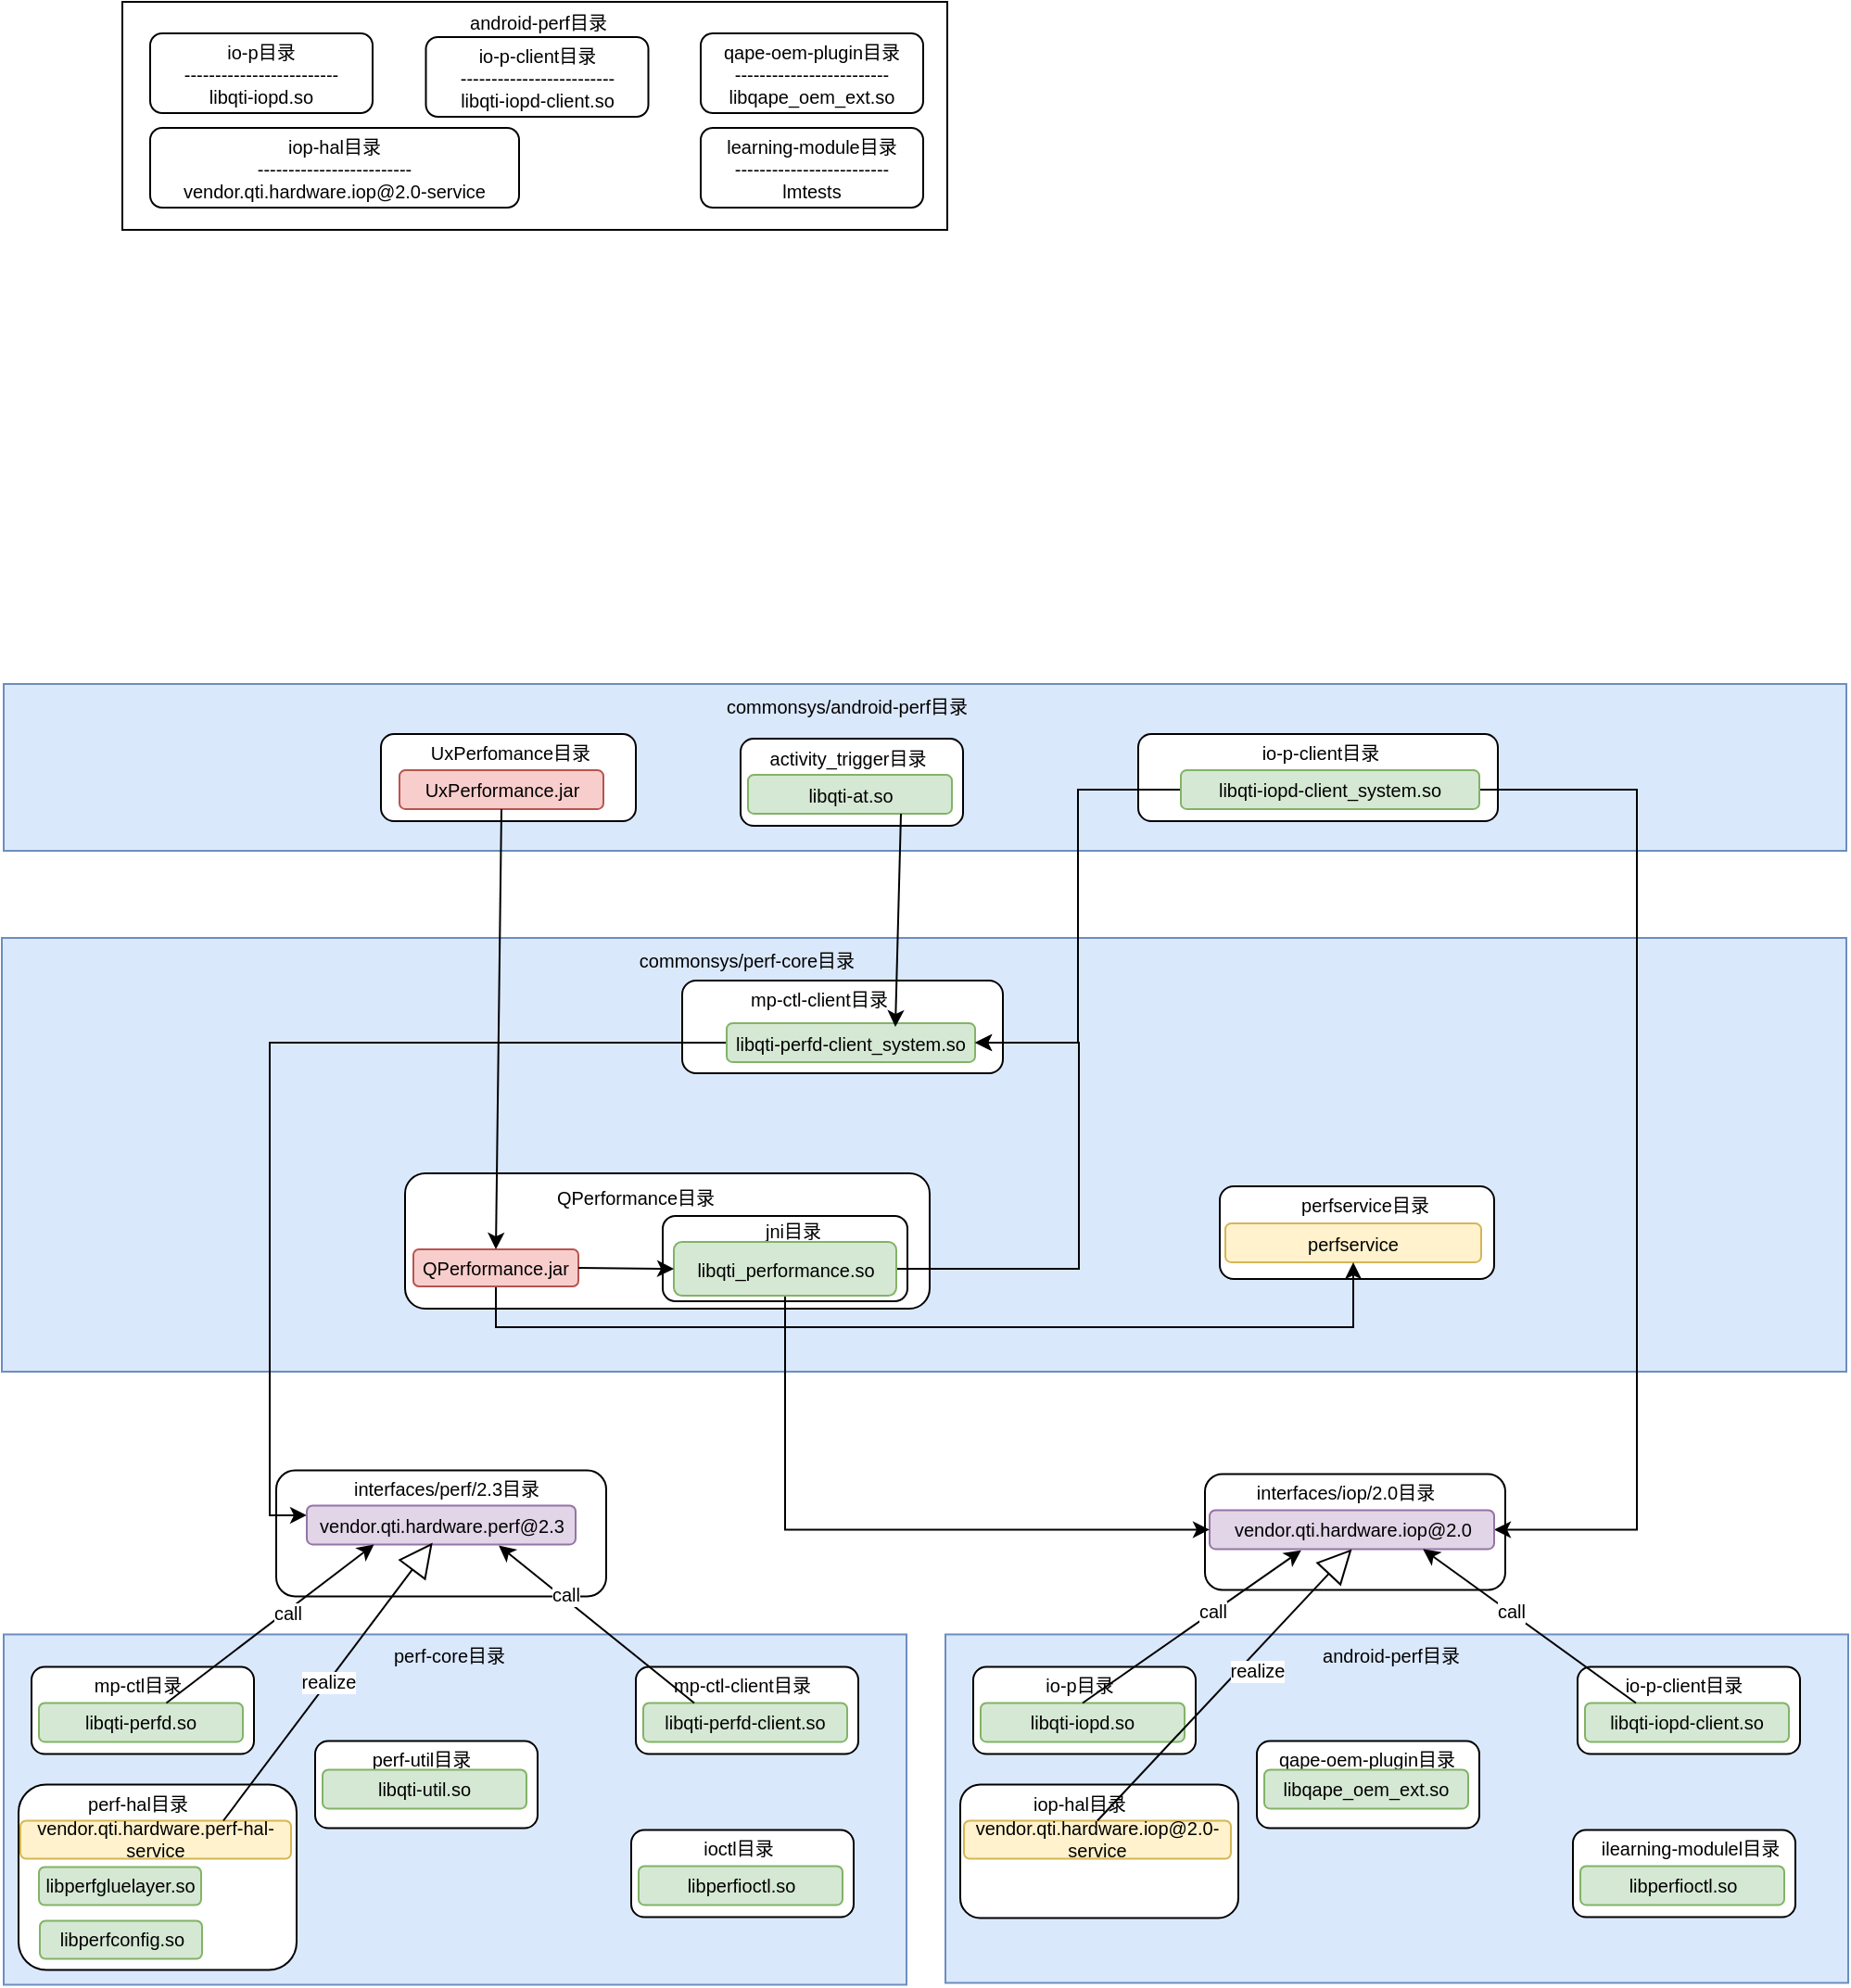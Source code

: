 <mxfile version="20.8.20" type="github">
  <diagram name="第 1 页" id="LOrS9Zu_VuIdK76nyXHI">
    <mxGraphModel dx="1290" dy="1707" grid="0" gridSize="10" guides="1" tooltips="1" connect="1" arrows="1" fold="1" page="1" pageScale="1" pageWidth="827" pageHeight="1169" math="0" shadow="0">
      <root>
        <mxCell id="0" />
        <mxCell id="1" parent="0" />
        <mxCell id="BJxtmZE1OANIkkmbHClj-128" value="" style="group" parent="1" vertex="1" connectable="0">
          <mxGeometry x="51" y="-185" width="995" height="908" as="geometry" />
        </mxCell>
        <mxCell id="BJxtmZE1OANIkkmbHClj-96" value="" style="rounded=1;whiteSpace=wrap;html=1;fontSize=10;" parent="BJxtmZE1OANIkkmbHClj-128" vertex="1">
          <mxGeometry x="648" y="794.24" width="162" height="62.5" as="geometry" />
        </mxCell>
        <mxCell id="BJxtmZE1OANIkkmbHClj-71" value="" style="rounded=1;whiteSpace=wrap;html=1;fontSize=10;" parent="BJxtmZE1OANIkkmbHClj-128" vertex="1">
          <mxGeometry x="147" y="792.24" width="178" height="68" as="geometry" />
        </mxCell>
        <mxCell id="BJxtmZE1OANIkkmbHClj-29" value="" style="rounded=0;whiteSpace=wrap;html=1;fontSize=10;fillColor=#dae8fc;strokeColor=#6c8ebf;" parent="BJxtmZE1OANIkkmbHClj-128" vertex="1">
          <mxGeometry x="-1" y="505" width="995" height="234" as="geometry" />
        </mxCell>
        <mxCell id="BJxtmZE1OANIkkmbHClj-27" value="" style="rounded=0;whiteSpace=wrap;html=1;fontSize=10;fillColor=#dae8fc;strokeColor=#6c8ebf;" parent="BJxtmZE1OANIkkmbHClj-128" vertex="1">
          <mxGeometry y="368" width="994" height="90" as="geometry" />
        </mxCell>
        <mxCell id="BJxtmZE1OANIkkmbHClj-19" value="" style="rounded=0;whiteSpace=wrap;html=1;fontSize=10;" parent="BJxtmZE1OANIkkmbHClj-128" vertex="1">
          <mxGeometry x="64" width="445" height="123" as="geometry" />
        </mxCell>
        <mxCell id="BJxtmZE1OANIkkmbHClj-12" value="" style="rounded=0;whiteSpace=wrap;html=1;fontSize=10;fillColor=#dae8fc;strokeColor=#6c8ebf;" parent="BJxtmZE1OANIkkmbHClj-128" vertex="1">
          <mxGeometry y="880.74" width="487" height="189" as="geometry" />
        </mxCell>
        <mxCell id="BJxtmZE1OANIkkmbHClj-13" value="perf-core目录" style="text;html=1;strokeColor=none;fillColor=none;align=center;verticalAlign=middle;whiteSpace=wrap;rounded=0;fontSize=10;" parent="BJxtmZE1OANIkkmbHClj-128" vertex="1">
          <mxGeometry x="202" y="876.74" width="77" height="30" as="geometry" />
        </mxCell>
        <mxCell id="BJxtmZE1OANIkkmbHClj-14" value="&lt;div style=&quot;font-size: 10px;&quot;&gt;io-p目录&lt;/div&gt;&lt;div style=&quot;font-size: 10px;&quot;&gt;-------------------------&lt;br style=&quot;font-size: 10px;&quot;&gt;&lt;/div&gt;libqti-iopd.so" style="rounded=1;whiteSpace=wrap;html=1;fontSize=10;" parent="BJxtmZE1OANIkkmbHClj-128" vertex="1">
          <mxGeometry x="79" y="17" width="120" height="43" as="geometry" />
        </mxCell>
        <mxCell id="BJxtmZE1OANIkkmbHClj-15" value="&lt;div style=&quot;font-size: 10px;&quot;&gt;io-p-client目录&lt;/div&gt;&lt;div style=&quot;font-size: 10px;&quot;&gt;-------------------------&lt;br style=&quot;font-size: 10px;&quot;&gt;&lt;/div&gt;libqti-iopd-client.so" style="rounded=1;whiteSpace=wrap;html=1;fontSize=10;" parent="BJxtmZE1OANIkkmbHClj-128" vertex="1">
          <mxGeometry x="227.75" y="19" width="120" height="43" as="geometry" />
        </mxCell>
        <mxCell id="BJxtmZE1OANIkkmbHClj-16" value="&lt;div style=&quot;font-size: 10px;&quot;&gt;iop-hal目录&lt;/div&gt;&lt;div style=&quot;font-size: 10px;&quot;&gt;-------------------------&lt;br style=&quot;font-size: 10px;&quot;&gt;&lt;/div&gt;vendor.qti.hardware.iop@2.0-service" style="rounded=1;whiteSpace=wrap;html=1;fontSize=10;" parent="BJxtmZE1OANIkkmbHClj-128" vertex="1">
          <mxGeometry x="79" y="68" width="199" height="43" as="geometry" />
        </mxCell>
        <mxCell id="BJxtmZE1OANIkkmbHClj-17" value="&lt;div style=&quot;font-size: 10px;&quot;&gt;learning-module目录&lt;/div&gt;&lt;div style=&quot;font-size: 10px;&quot;&gt;-------------------------&lt;br style=&quot;font-size: 10px;&quot;&gt;&lt;/div&gt;lmtests" style="rounded=1;whiteSpace=wrap;html=1;fontSize=10;" parent="BJxtmZE1OANIkkmbHClj-128" vertex="1">
          <mxGeometry x="376" y="68" width="120" height="43" as="geometry" />
        </mxCell>
        <mxCell id="BJxtmZE1OANIkkmbHClj-18" value="&lt;div style=&quot;font-size: 10px;&quot;&gt;qape-oem-plugin目录&lt;/div&gt;&lt;div style=&quot;font-size: 10px;&quot;&gt;-------------------------&lt;br style=&quot;font-size: 10px;&quot;&gt;&lt;/div&gt;libqape_oem_ext.so" style="rounded=1;whiteSpace=wrap;html=1;fontSize=10;" parent="BJxtmZE1OANIkkmbHClj-128" vertex="1">
          <mxGeometry x="376" y="17" width="120" height="43" as="geometry" />
        </mxCell>
        <mxCell id="BJxtmZE1OANIkkmbHClj-20" value="android-perf目录" style="text;html=1;strokeColor=none;fillColor=none;align=center;verticalAlign=middle;whiteSpace=wrap;rounded=0;fontSize=10;" parent="BJxtmZE1OANIkkmbHClj-128" vertex="1">
          <mxGeometry x="241.5" width="92.5" height="21" as="geometry" />
        </mxCell>
        <mxCell id="BJxtmZE1OANIkkmbHClj-23" value="" style="rounded=1;whiteSpace=wrap;html=1;fontSize=10;" parent="BJxtmZE1OANIkkmbHClj-128" vertex="1">
          <mxGeometry x="397.5" y="397.5" width="120" height="47" as="geometry" />
        </mxCell>
        <mxCell id="BJxtmZE1OANIkkmbHClj-28" value="commonsys/android-perf目录" style="text;html=1;strokeColor=none;fillColor=none;align=center;verticalAlign=middle;whiteSpace=wrap;rounded=0;fontSize=10;" parent="BJxtmZE1OANIkkmbHClj-128" vertex="1">
          <mxGeometry x="371" y="365" width="168" height="30" as="geometry" />
        </mxCell>
        <mxCell id="BJxtmZE1OANIkkmbHClj-30" value="&lt;div style=&quot;font-size: 10px;&quot;&gt;&lt;br style=&quot;font-size: 10px;&quot;&gt;&lt;/div&gt;" style="rounded=1;whiteSpace=wrap;html=1;fontSize=10;" parent="BJxtmZE1OANIkkmbHClj-128" vertex="1">
          <mxGeometry x="366" y="528" width="173" height="50" as="geometry" />
        </mxCell>
        <mxCell id="BJxtmZE1OANIkkmbHClj-31" value="" style="rounded=1;whiteSpace=wrap;html=1;fontSize=10;" parent="BJxtmZE1OANIkkmbHClj-128" vertex="1">
          <mxGeometry x="656" y="639" width="148" height="50" as="geometry" />
        </mxCell>
        <mxCell id="BJxtmZE1OANIkkmbHClj-32" value="" style="rounded=1;whiteSpace=wrap;html=1;fontSize=10;" parent="BJxtmZE1OANIkkmbHClj-128" vertex="1">
          <mxGeometry x="216.5" y="632" width="283" height="73" as="geometry" />
        </mxCell>
        <mxCell id="BJxtmZE1OANIkkmbHClj-33" value="commonsys/perf-core目录" style="text;html=1;strokeColor=none;fillColor=none;align=center;verticalAlign=middle;whiteSpace=wrap;rounded=0;fontSize=10;" parent="BJxtmZE1OANIkkmbHClj-128" vertex="1">
          <mxGeometry x="317" y="502" width="168" height="30" as="geometry" />
        </mxCell>
        <mxCell id="BJxtmZE1OANIkkmbHClj-34" value="&lt;div style=&quot;font-size: 10px;&quot;&gt;QPerformance目录&lt;/div&gt;" style="text;html=1;strokeColor=none;fillColor=none;align=center;verticalAlign=middle;whiteSpace=wrap;rounded=0;fontSize=10;" parent="BJxtmZE1OANIkkmbHClj-128" vertex="1">
          <mxGeometry x="295.5" y="629" width="90" height="32" as="geometry" />
        </mxCell>
        <mxCell id="gRm9niKjADu2uUC6J8cT-8" style="edgeStyle=orthogonalEdgeStyle;rounded=0;orthogonalLoop=1;jettySize=auto;html=1;entryX=0;entryY=0.25;entryDx=0;entryDy=0;" edge="1" parent="BJxtmZE1OANIkkmbHClj-128" source="BJxtmZE1OANIkkmbHClj-37" target="BJxtmZE1OANIkkmbHClj-73">
          <mxGeometry relative="1" as="geometry" />
        </mxCell>
        <mxCell id="BJxtmZE1OANIkkmbHClj-37" value="libqti-perfd-client_system.so" style="rounded=1;whiteSpace=wrap;html=1;fontSize=10;fillColor=#d5e8d4;strokeColor=#82b366;" parent="BJxtmZE1OANIkkmbHClj-128" vertex="1">
          <mxGeometry x="390" y="551" width="134" height="21" as="geometry" />
        </mxCell>
        <mxCell id="BJxtmZE1OANIkkmbHClj-38" value="mp-ctl-client目录" style="text;html=1;strokeColor=none;fillColor=none;align=center;verticalAlign=middle;whiteSpace=wrap;rounded=0;fontSize=10;" parent="BJxtmZE1OANIkkmbHClj-128" vertex="1">
          <mxGeometry x="399" y="523" width="82" height="30" as="geometry" />
        </mxCell>
        <mxCell id="BJxtmZE1OANIkkmbHClj-39" value="perfservice目录" style="text;html=1;strokeColor=none;fillColor=none;align=center;verticalAlign=middle;whiteSpace=wrap;rounded=0;fontSize=10;" parent="BJxtmZE1OANIkkmbHClj-128" vertex="1">
          <mxGeometry x="697" y="634" width="74.5" height="30" as="geometry" />
        </mxCell>
        <mxCell id="BJxtmZE1OANIkkmbHClj-42" value="perfservice" style="rounded=1;whiteSpace=wrap;html=1;fontSize=10;fillColor=#fff2cc;strokeColor=#d6b656;" parent="BJxtmZE1OANIkkmbHClj-128" vertex="1">
          <mxGeometry x="659" y="659" width="138" height="21" as="geometry" />
        </mxCell>
        <mxCell id="BJxtmZE1OANIkkmbHClj-127" style="edgeStyle=orthogonalEdgeStyle;rounded=0;orthogonalLoop=1;jettySize=auto;html=1;entryX=0.5;entryY=1;entryDx=0;entryDy=0;fontSize=10;exitX=0.5;exitY=1;exitDx=0;exitDy=0;" parent="BJxtmZE1OANIkkmbHClj-128" source="BJxtmZE1OANIkkmbHClj-43" target="BJxtmZE1OANIkkmbHClj-42" edge="1">
          <mxGeometry relative="1" as="geometry">
            <Array as="points">
              <mxPoint x="266" y="715" />
              <mxPoint x="728" y="715" />
            </Array>
          </mxGeometry>
        </mxCell>
        <mxCell id="BJxtmZE1OANIkkmbHClj-43" value="QPerformance.jar" style="rounded=1;whiteSpace=wrap;html=1;fontSize=10;fillColor=#f8cecc;strokeColor=#b85450;" parent="BJxtmZE1OANIkkmbHClj-128" vertex="1">
          <mxGeometry x="221" y="673" width="89" height="20" as="geometry" />
        </mxCell>
        <mxCell id="BJxtmZE1OANIkkmbHClj-45" value="&lt;div style=&quot;font-size: 10px;&quot;&gt;activity_trigger目录&lt;/div&gt;" style="text;html=1;strokeColor=none;fillColor=none;align=center;verticalAlign=middle;whiteSpace=wrap;rounded=0;fontSize=10;" parent="BJxtmZE1OANIkkmbHClj-128" vertex="1">
          <mxGeometry x="410.5" y="392.5" width="89" height="30" as="geometry" />
        </mxCell>
        <mxCell id="BJxtmZE1OANIkkmbHClj-47" value="libqti-at.so" style="rounded=1;whiteSpace=wrap;html=1;fontSize=10;fillColor=#d5e8d4;strokeColor=#82b366;" parent="BJxtmZE1OANIkkmbHClj-128" vertex="1">
          <mxGeometry x="401.5" y="417" width="110" height="21" as="geometry" />
        </mxCell>
        <mxCell id="BJxtmZE1OANIkkmbHClj-49" value="" style="rounded=1;whiteSpace=wrap;html=1;fontSize=10;" parent="BJxtmZE1OANIkkmbHClj-128" vertex="1">
          <mxGeometry x="612" y="395" width="194" height="47" as="geometry" />
        </mxCell>
        <mxCell id="BJxtmZE1OANIkkmbHClj-50" value="&lt;div style=&quot;font-size: 10px;&quot;&gt;&lt;div style=&quot;font-size: 10px;&quot;&gt;io-p-client目录&lt;/div&gt;&lt;/div&gt;" style="text;html=1;strokeColor=none;fillColor=none;align=center;verticalAlign=middle;whiteSpace=wrap;rounded=0;fontSize=10;" parent="BJxtmZE1OANIkkmbHClj-128" vertex="1">
          <mxGeometry x="666" y="390" width="89" height="30" as="geometry" />
        </mxCell>
        <mxCell id="gRm9niKjADu2uUC6J8cT-3" style="edgeStyle=orthogonalEdgeStyle;rounded=0;orthogonalLoop=1;jettySize=auto;html=1;entryX=1;entryY=0.5;entryDx=0;entryDy=0;exitX=1;exitY=0.5;exitDx=0;exitDy=0;" edge="1" parent="BJxtmZE1OANIkkmbHClj-128" source="BJxtmZE1OANIkkmbHClj-51" target="BJxtmZE1OANIkkmbHClj-98">
          <mxGeometry relative="1" as="geometry">
            <Array as="points">
              <mxPoint x="881" y="425" />
              <mxPoint x="881" y="824" />
            </Array>
          </mxGeometry>
        </mxCell>
        <mxCell id="gRm9niKjADu2uUC6J8cT-6" style="edgeStyle=orthogonalEdgeStyle;rounded=0;orthogonalLoop=1;jettySize=auto;html=1;entryX=1;entryY=0.5;entryDx=0;entryDy=0;" edge="1" parent="BJxtmZE1OANIkkmbHClj-128" source="BJxtmZE1OANIkkmbHClj-51" target="BJxtmZE1OANIkkmbHClj-37">
          <mxGeometry relative="1" as="geometry" />
        </mxCell>
        <mxCell id="BJxtmZE1OANIkkmbHClj-51" value="libqti-iopd-client_system.so" style="rounded=1;whiteSpace=wrap;html=1;fontSize=10;fillColor=#d5e8d4;strokeColor=#82b366;" parent="BJxtmZE1OANIkkmbHClj-128" vertex="1">
          <mxGeometry x="635" y="414.5" width="161" height="21" as="geometry" />
        </mxCell>
        <mxCell id="BJxtmZE1OANIkkmbHClj-52" value="" style="rounded=1;whiteSpace=wrap;html=1;fontSize=10;" parent="BJxtmZE1OANIkkmbHClj-128" vertex="1">
          <mxGeometry x="203.5" y="395" width="137.5" height="47" as="geometry" />
        </mxCell>
        <mxCell id="BJxtmZE1OANIkkmbHClj-53" value="&lt;div style=&quot;font-size: 10px;&quot;&gt;&lt;div style=&quot;font-size: 10px;&quot;&gt;UxPerfomance目录&lt;/div&gt;&lt;/div&gt;" style="text;html=1;strokeColor=none;fillColor=none;align=center;verticalAlign=middle;whiteSpace=wrap;rounded=0;fontSize=10;" parent="BJxtmZE1OANIkkmbHClj-128" vertex="1">
          <mxGeometry x="216.5" y="390" width="112.5" height="30" as="geometry" />
        </mxCell>
        <mxCell id="BJxtmZE1OANIkkmbHClj-54" value="UxPerformance.jar" style="rounded=1;whiteSpace=wrap;html=1;fontSize=10;fillColor=#f8cecc;strokeColor=#b85450;" parent="BJxtmZE1OANIkkmbHClj-128" vertex="1">
          <mxGeometry x="213.5" y="414.5" width="110" height="21" as="geometry" />
        </mxCell>
        <mxCell id="BJxtmZE1OANIkkmbHClj-55" value="" style="rounded=1;whiteSpace=wrap;html=1;fontSize=10;" parent="BJxtmZE1OANIkkmbHClj-128" vertex="1">
          <mxGeometry x="15" y="898.24" width="120" height="47" as="geometry" />
        </mxCell>
        <mxCell id="BJxtmZE1OANIkkmbHClj-56" value="&lt;div style=&quot;font-size: 10px;&quot;&gt;&lt;div style=&quot;font-size: 10px;&quot;&gt;mp-ctl目录&lt;/div&gt;&lt;/div&gt;" style="text;html=1;strokeColor=none;fillColor=none;align=center;verticalAlign=middle;whiteSpace=wrap;rounded=0;fontSize=10;" parent="BJxtmZE1OANIkkmbHClj-128" vertex="1">
          <mxGeometry x="28" y="893.24" width="89" height="30" as="geometry" />
        </mxCell>
        <mxCell id="BJxtmZE1OANIkkmbHClj-57" value="&lt;div style=&quot;font-size: 10px;&quot;&gt;libqti-perfd.so&lt;/div&gt;" style="rounded=1;whiteSpace=wrap;html=1;fontSize=10;fillColor=#d5e8d4;strokeColor=#82b366;" parent="BJxtmZE1OANIkkmbHClj-128" vertex="1">
          <mxGeometry x="19" y="917.74" width="110" height="21" as="geometry" />
        </mxCell>
        <mxCell id="BJxtmZE1OANIkkmbHClj-58" value="" style="rounded=1;whiteSpace=wrap;html=1;fontSize=10;" parent="BJxtmZE1OANIkkmbHClj-128" vertex="1">
          <mxGeometry x="338.5" y="986.24" width="120" height="47" as="geometry" />
        </mxCell>
        <mxCell id="BJxtmZE1OANIkkmbHClj-59" value="&lt;div style=&quot;font-size: 10px;&quot;&gt;&lt;div style=&quot;font-size: 10px;&quot;&gt;ioctl目录&lt;/div&gt;&lt;/div&gt;" style="text;html=1;strokeColor=none;fillColor=none;align=center;verticalAlign=middle;whiteSpace=wrap;rounded=0;fontSize=10;" parent="BJxtmZE1OANIkkmbHClj-128" vertex="1">
          <mxGeometry x="351.5" y="981.24" width="89" height="30" as="geometry" />
        </mxCell>
        <mxCell id="BJxtmZE1OANIkkmbHClj-60" value="libperfioctl.so" style="rounded=1;whiteSpace=wrap;html=1;fontSize=10;fillColor=#d5e8d4;strokeColor=#82b366;" parent="BJxtmZE1OANIkkmbHClj-128" vertex="1">
          <mxGeometry x="342.5" y="1005.74" width="110" height="21" as="geometry" />
        </mxCell>
        <mxCell id="BJxtmZE1OANIkkmbHClj-61" value="" style="rounded=1;whiteSpace=wrap;html=1;fontSize=10;" parent="BJxtmZE1OANIkkmbHClj-128" vertex="1">
          <mxGeometry x="8" y="961.74" width="150" height="100" as="geometry" />
        </mxCell>
        <mxCell id="BJxtmZE1OANIkkmbHClj-62" value="&lt;div style=&quot;font-size: 10px;&quot;&gt;perf-hal目录&lt;/div&gt;" style="text;html=1;strokeColor=none;fillColor=none;align=center;verticalAlign=middle;whiteSpace=wrap;rounded=0;fontSize=10;" parent="BJxtmZE1OANIkkmbHClj-128" vertex="1">
          <mxGeometry x="28" y="956.74" width="89" height="30" as="geometry" />
        </mxCell>
        <mxCell id="BJxtmZE1OANIkkmbHClj-63" value="&lt;div style=&quot;font-size: 10px;&quot;&gt;libperfgluelayer.so&lt;/div&gt;" style="rounded=1;whiteSpace=wrap;html=1;fontSize=10;fillColor=#d5e8d4;strokeColor=#82b366;" parent="BJxtmZE1OANIkkmbHClj-128" vertex="1">
          <mxGeometry x="19" y="1006.24" width="87.5" height="20.5" as="geometry" />
        </mxCell>
        <mxCell id="BJxtmZE1OANIkkmbHClj-64" value="" style="rounded=1;whiteSpace=wrap;html=1;fontSize=10;" parent="BJxtmZE1OANIkkmbHClj-128" vertex="1">
          <mxGeometry x="168" y="938.24" width="120" height="47" as="geometry" />
        </mxCell>
        <mxCell id="BJxtmZE1OANIkkmbHClj-65" value="&lt;div style=&quot;font-size: 10px;&quot;&gt;perf-util目录&lt;/div&gt;" style="text;html=1;strokeColor=none;fillColor=none;align=center;verticalAlign=middle;whiteSpace=wrap;rounded=0;fontSize=10;" parent="BJxtmZE1OANIkkmbHClj-128" vertex="1">
          <mxGeometry x="181" y="933.24" width="89" height="30" as="geometry" />
        </mxCell>
        <mxCell id="BJxtmZE1OANIkkmbHClj-66" value="libqti-util.so" style="rounded=1;whiteSpace=wrap;html=1;fontSize=10;fillColor=#d5e8d4;strokeColor=#82b366;" parent="BJxtmZE1OANIkkmbHClj-128" vertex="1">
          <mxGeometry x="172" y="953.74" width="110" height="21" as="geometry" />
        </mxCell>
        <mxCell id="BJxtmZE1OANIkkmbHClj-67" value="" style="rounded=1;whiteSpace=wrap;html=1;fontSize=10;" parent="BJxtmZE1OANIkkmbHClj-128" vertex="1">
          <mxGeometry x="341" y="898.24" width="120" height="47" as="geometry" />
        </mxCell>
        <mxCell id="BJxtmZE1OANIkkmbHClj-68" value="&lt;div style=&quot;font-size: 10px;&quot;&gt;mp-ctl-client目录&lt;/div&gt;" style="text;html=1;strokeColor=none;fillColor=none;align=center;verticalAlign=middle;whiteSpace=wrap;rounded=0;fontSize=10;" parent="BJxtmZE1OANIkkmbHClj-128" vertex="1">
          <mxGeometry x="354" y="893.24" width="89" height="30" as="geometry" />
        </mxCell>
        <mxCell id="BJxtmZE1OANIkkmbHClj-69" value="&lt;div style=&quot;font-size: 10px;&quot;&gt;libqti-perfd-client.so&lt;/div&gt;" style="rounded=1;whiteSpace=wrap;html=1;fontSize=10;fillColor=#d5e8d4;strokeColor=#82b366;" parent="BJxtmZE1OANIkkmbHClj-128" vertex="1">
          <mxGeometry x="345" y="917.74" width="110" height="21" as="geometry" />
        </mxCell>
        <mxCell id="BJxtmZE1OANIkkmbHClj-70" value="libperfconfig.so" style="rounded=1;whiteSpace=wrap;html=1;fontSize=10;fillColor=#d5e8d4;strokeColor=#82b366;" parent="BJxtmZE1OANIkkmbHClj-128" vertex="1">
          <mxGeometry x="19.5" y="1035.24" width="87.5" height="20.5" as="geometry" />
        </mxCell>
        <mxCell id="BJxtmZE1OANIkkmbHClj-72" value="&lt;div style=&quot;font-size: 10px;&quot;&gt;interfaces/perf/2.3目录&lt;/div&gt;" style="text;html=1;strokeColor=none;fillColor=none;align=center;verticalAlign=middle;whiteSpace=wrap;rounded=0;fontSize=10;" parent="BJxtmZE1OANIkkmbHClj-128" vertex="1">
          <mxGeometry x="174" y="786.74" width="130" height="30" as="geometry" />
        </mxCell>
        <mxCell id="BJxtmZE1OANIkkmbHClj-73" value="vendor.qti.hardware.perf@2.3" style="rounded=1;whiteSpace=wrap;html=1;fontSize=10;fillColor=#e1d5e7;strokeColor=#9673a6;" parent="BJxtmZE1OANIkkmbHClj-128" vertex="1">
          <mxGeometry x="163.5" y="811.24" width="145" height="21" as="geometry" />
        </mxCell>
        <mxCell id="BJxtmZE1OANIkkmbHClj-74" value="" style="endArrow=classic;html=1;rounded=0;fontSize=10;entryX=0.25;entryY=1;entryDx=0;entryDy=0;" parent="BJxtmZE1OANIkkmbHClj-128" source="BJxtmZE1OANIkkmbHClj-57" target="BJxtmZE1OANIkkmbHClj-73" edge="1">
          <mxGeometry width="50" height="50" relative="1" as="geometry">
            <mxPoint x="40" y="840.74" as="sourcePoint" />
            <mxPoint x="90" y="790.74" as="targetPoint" />
          </mxGeometry>
        </mxCell>
        <mxCell id="BJxtmZE1OANIkkmbHClj-126" value="call" style="edgeLabel;html=1;align=center;verticalAlign=middle;resizable=0;points=[];fontSize=10;" parent="BJxtmZE1OANIkkmbHClj-74" vertex="1" connectable="0">
          <mxGeometry x="0.158" y="-1" relative="1" as="geometry">
            <mxPoint as="offset" />
          </mxGeometry>
        </mxCell>
        <mxCell id="BJxtmZE1OANIkkmbHClj-77" value="" style="endArrow=classic;html=1;rounded=0;fontSize=10;exitX=0.25;exitY=0;exitDx=0;exitDy=0;entryX=0.714;entryY=1.024;entryDx=0;entryDy=0;entryPerimeter=0;" parent="BJxtmZE1OANIkkmbHClj-128" source="BJxtmZE1OANIkkmbHClj-69" target="BJxtmZE1OANIkkmbHClj-73" edge="1">
          <mxGeometry width="50" height="50" relative="1" as="geometry">
            <mxPoint x="531" y="849.74" as="sourcePoint" />
            <mxPoint x="581" y="799.74" as="targetPoint" />
          </mxGeometry>
        </mxCell>
        <mxCell id="BJxtmZE1OANIkkmbHClj-125" value="call" style="edgeLabel;html=1;align=center;verticalAlign=middle;resizable=0;points=[];fontSize=10;" parent="BJxtmZE1OANIkkmbHClj-77" vertex="1" connectable="0">
          <mxGeometry x="0.346" y="-2" relative="1" as="geometry">
            <mxPoint as="offset" />
          </mxGeometry>
        </mxCell>
        <mxCell id="BJxtmZE1OANIkkmbHClj-78" value="" style="rounded=0;whiteSpace=wrap;html=1;fontSize=10;fillColor=#dae8fc;strokeColor=#6c8ebf;" parent="BJxtmZE1OANIkkmbHClj-128" vertex="1">
          <mxGeometry x="508" y="880.74" width="487" height="188" as="geometry" />
        </mxCell>
        <mxCell id="BJxtmZE1OANIkkmbHClj-79" value="android-perf目录" style="text;html=1;strokeColor=none;fillColor=none;align=center;verticalAlign=middle;whiteSpace=wrap;rounded=0;fontSize=10;" parent="BJxtmZE1OANIkkmbHClj-128" vertex="1">
          <mxGeometry x="710" y="876.74" width="77" height="30" as="geometry" />
        </mxCell>
        <mxCell id="BJxtmZE1OANIkkmbHClj-80" value="" style="rounded=1;whiteSpace=wrap;html=1;fontSize=10;" parent="BJxtmZE1OANIkkmbHClj-128" vertex="1">
          <mxGeometry x="523" y="898.24" width="120" height="47" as="geometry" />
        </mxCell>
        <mxCell id="BJxtmZE1OANIkkmbHClj-81" value="&lt;div style=&quot;font-size: 10px;&quot;&gt;&lt;div style=&quot;font-size: 10px;&quot;&gt;io-p目录&lt;/div&gt;&lt;/div&gt;" style="text;html=1;strokeColor=none;fillColor=none;align=center;verticalAlign=middle;whiteSpace=wrap;rounded=0;fontSize=10;" parent="BJxtmZE1OANIkkmbHClj-128" vertex="1">
          <mxGeometry x="536" y="893.24" width="89" height="30" as="geometry" />
        </mxCell>
        <mxCell id="BJxtmZE1OANIkkmbHClj-82" value="libqti-iopd.so" style="rounded=1;whiteSpace=wrap;html=1;fontSize=10;fillColor=#d5e8d4;strokeColor=#82b366;" parent="BJxtmZE1OANIkkmbHClj-128" vertex="1">
          <mxGeometry x="527" y="917.74" width="110" height="21" as="geometry" />
        </mxCell>
        <mxCell id="BJxtmZE1OANIkkmbHClj-83" value="" style="rounded=1;whiteSpace=wrap;html=1;fontSize=10;" parent="BJxtmZE1OANIkkmbHClj-128" vertex="1">
          <mxGeometry x="846.5" y="986.24" width="120" height="47" as="geometry" />
        </mxCell>
        <mxCell id="BJxtmZE1OANIkkmbHClj-84" value="&lt;div style=&quot;font-size: 10px;&quot;&gt;&lt;div style=&quot;font-size: 10px;&quot;&gt;ilearning-modulel目录&lt;/div&gt;&lt;/div&gt;" style="text;html=1;strokeColor=none;fillColor=none;align=center;verticalAlign=middle;whiteSpace=wrap;rounded=0;fontSize=10;" parent="BJxtmZE1OANIkkmbHClj-128" vertex="1">
          <mxGeometry x="859.5" y="981.24" width="99.5" height="30" as="geometry" />
        </mxCell>
        <mxCell id="BJxtmZE1OANIkkmbHClj-85" value="libperfioctl.so" style="rounded=1;whiteSpace=wrap;html=1;fontSize=10;fillColor=#d5e8d4;strokeColor=#82b366;" parent="BJxtmZE1OANIkkmbHClj-128" vertex="1">
          <mxGeometry x="850.5" y="1005.74" width="110" height="21" as="geometry" />
        </mxCell>
        <mxCell id="BJxtmZE1OANIkkmbHClj-86" value="" style="rounded=1;whiteSpace=wrap;html=1;fontSize=10;" parent="BJxtmZE1OANIkkmbHClj-128" vertex="1">
          <mxGeometry x="516" y="961.74" width="150" height="72" as="geometry" />
        </mxCell>
        <mxCell id="BJxtmZE1OANIkkmbHClj-87" value="&lt;div style=&quot;font-size: 10px;&quot;&gt;iop-hal目录&lt;/div&gt;" style="text;html=1;strokeColor=none;fillColor=none;align=center;verticalAlign=middle;whiteSpace=wrap;rounded=0;fontSize=10;" parent="BJxtmZE1OANIkkmbHClj-128" vertex="1">
          <mxGeometry x="536" y="956.74" width="89" height="30" as="geometry" />
        </mxCell>
        <mxCell id="BJxtmZE1OANIkkmbHClj-88" value="vendor.qti.hardware.iop@2.0-service" style="rounded=1;whiteSpace=wrap;html=1;fontSize=10;fillColor=#fff2cc;strokeColor=#d6b656;" parent="BJxtmZE1OANIkkmbHClj-128" vertex="1">
          <mxGeometry x="518" y="981.24" width="144" height="20.5" as="geometry" />
        </mxCell>
        <mxCell id="BJxtmZE1OANIkkmbHClj-89" value="" style="rounded=1;whiteSpace=wrap;html=1;fontSize=10;" parent="BJxtmZE1OANIkkmbHClj-128" vertex="1">
          <mxGeometry x="676" y="938.24" width="120" height="47" as="geometry" />
        </mxCell>
        <mxCell id="BJxtmZE1OANIkkmbHClj-90" value="&lt;div style=&quot;font-size: 10px;&quot;&gt;qape-oem-plugin目录&lt;/div&gt;" style="text;html=1;strokeColor=none;fillColor=none;align=center;verticalAlign=middle;whiteSpace=wrap;rounded=0;fontSize=10;" parent="BJxtmZE1OANIkkmbHClj-128" vertex="1">
          <mxGeometry x="684" y="933.24" width="103" height="30" as="geometry" />
        </mxCell>
        <mxCell id="BJxtmZE1OANIkkmbHClj-91" value="libqape_oem_ext.so" style="rounded=1;whiteSpace=wrap;html=1;fontSize=10;fillColor=#d5e8d4;strokeColor=#82b366;" parent="BJxtmZE1OANIkkmbHClj-128" vertex="1">
          <mxGeometry x="680" y="953.74" width="110" height="21" as="geometry" />
        </mxCell>
        <mxCell id="BJxtmZE1OANIkkmbHClj-92" value="" style="rounded=1;whiteSpace=wrap;html=1;fontSize=10;" parent="BJxtmZE1OANIkkmbHClj-128" vertex="1">
          <mxGeometry x="849" y="898.24" width="120" height="47" as="geometry" />
        </mxCell>
        <mxCell id="BJxtmZE1OANIkkmbHClj-93" value="&lt;div style=&quot;font-size: 10px;&quot;&gt;io-p-client目录&lt;/div&gt;" style="text;html=1;strokeColor=none;fillColor=none;align=center;verticalAlign=middle;whiteSpace=wrap;rounded=0;fontSize=10;" parent="BJxtmZE1OANIkkmbHClj-128" vertex="1">
          <mxGeometry x="862" y="893.24" width="89" height="30" as="geometry" />
        </mxCell>
        <mxCell id="BJxtmZE1OANIkkmbHClj-94" value="libqti-iopd-client.so" style="rounded=1;whiteSpace=wrap;html=1;fontSize=10;fillColor=#d5e8d4;strokeColor=#82b366;" parent="BJxtmZE1OANIkkmbHClj-128" vertex="1">
          <mxGeometry x="853" y="917.74" width="110" height="21" as="geometry" />
        </mxCell>
        <mxCell id="BJxtmZE1OANIkkmbHClj-97" value="&lt;div style=&quot;font-size: 10px;&quot;&gt;interfaces/iop/2.0目录&lt;/div&gt;" style="text;html=1;strokeColor=none;fillColor=none;align=center;verticalAlign=middle;whiteSpace=wrap;rounded=0;fontSize=10;" parent="BJxtmZE1OANIkkmbHClj-128" vertex="1">
          <mxGeometry x="661" y="789.24" width="126" height="30" as="geometry" />
        </mxCell>
        <mxCell id="BJxtmZE1OANIkkmbHClj-98" value="vendor.qti.hardware.iop@2.0" style="rounded=1;whiteSpace=wrap;html=1;fontSize=10;fillColor=#e1d5e7;strokeColor=#9673a6;" parent="BJxtmZE1OANIkkmbHClj-128" vertex="1">
          <mxGeometry x="650.5" y="813.74" width="153.5" height="21" as="geometry" />
        </mxCell>
        <mxCell id="BJxtmZE1OANIkkmbHClj-99" value="" style="endArrow=classic;html=1;rounded=0;fontSize=10;exitX=0.5;exitY=0;exitDx=0;exitDy=0;entryX=0.322;entryY=1.032;entryDx=0;entryDy=0;entryPerimeter=0;" parent="BJxtmZE1OANIkkmbHClj-128" source="BJxtmZE1OANIkkmbHClj-82" target="BJxtmZE1OANIkkmbHClj-98" edge="1">
          <mxGeometry width="50" height="50" relative="1" as="geometry">
            <mxPoint x="542" y="831.74" as="sourcePoint" />
            <mxPoint x="592" y="781.74" as="targetPoint" />
          </mxGeometry>
        </mxCell>
        <mxCell id="BJxtmZE1OANIkkmbHClj-124" value="call" style="edgeLabel;html=1;align=center;verticalAlign=middle;resizable=0;points=[];fontSize=10;" parent="BJxtmZE1OANIkkmbHClj-99" vertex="1" connectable="0">
          <mxGeometry x="0.187" y="1" relative="1" as="geometry">
            <mxPoint as="offset" />
          </mxGeometry>
        </mxCell>
        <mxCell id="BJxtmZE1OANIkkmbHClj-100" value="" style="endArrow=classic;html=1;rounded=0;fontSize=10;exitX=0.25;exitY=0;exitDx=0;exitDy=0;entryX=0.75;entryY=1;entryDx=0;entryDy=0;" parent="BJxtmZE1OANIkkmbHClj-128" source="BJxtmZE1OANIkkmbHClj-94" target="BJxtmZE1OANIkkmbHClj-98" edge="1">
          <mxGeometry width="50" height="50" relative="1" as="geometry">
            <mxPoint x="949" y="835.74" as="sourcePoint" />
            <mxPoint x="999" y="785.74" as="targetPoint" />
          </mxGeometry>
        </mxCell>
        <mxCell id="BJxtmZE1OANIkkmbHClj-123" value="call" style="edgeLabel;html=1;align=center;verticalAlign=middle;resizable=0;points=[];fontSize=10;" parent="BJxtmZE1OANIkkmbHClj-100" vertex="1" connectable="0">
          <mxGeometry x="0.195" y="-1" relative="1" as="geometry">
            <mxPoint as="offset" />
          </mxGeometry>
        </mxCell>
        <mxCell id="BJxtmZE1OANIkkmbHClj-102" value="vendor.qti.hardware.perf-hal-service" style="rounded=1;whiteSpace=wrap;html=1;fontSize=10;fillColor=#fff2cc;strokeColor=#d6b656;" parent="BJxtmZE1OANIkkmbHClj-128" vertex="1">
          <mxGeometry x="9" y="981.24" width="146" height="20.5" as="geometry" />
        </mxCell>
        <mxCell id="BJxtmZE1OANIkkmbHClj-103" value="realize" style="endArrow=block;endSize=16;endFill=0;html=1;rounded=0;fontSize=10;exitX=0.5;exitY=0;exitDx=0;exitDy=0;entryX=0.5;entryY=1;entryDx=0;entryDy=0;" parent="BJxtmZE1OANIkkmbHClj-128" source="BJxtmZE1OANIkkmbHClj-88" target="BJxtmZE1OANIkkmbHClj-98" edge="1">
          <mxGeometry x="0.181" y="-7" width="160" relative="1" as="geometry">
            <mxPoint x="551" y="1113.74" as="sourcePoint" />
            <mxPoint x="711" y="1113.74" as="targetPoint" />
            <mxPoint as="offset" />
          </mxGeometry>
        </mxCell>
        <mxCell id="BJxtmZE1OANIkkmbHClj-104" value="realize" style="endArrow=block;endSize=16;endFill=0;html=1;rounded=0;fontSize=10;exitX=0.75;exitY=0;exitDx=0;exitDy=0;entryX=0.468;entryY=0.952;entryDx=0;entryDy=0;entryPerimeter=0;" parent="BJxtmZE1OANIkkmbHClj-128" source="BJxtmZE1OANIkkmbHClj-102" target="BJxtmZE1OANIkkmbHClj-73" edge="1">
          <mxGeometry width="160" relative="1" as="geometry">
            <mxPoint x="142" y="1136.74" as="sourcePoint" />
            <mxPoint x="302" y="1136.74" as="targetPoint" />
          </mxGeometry>
        </mxCell>
        <mxCell id="BJxtmZE1OANIkkmbHClj-106" value="" style="endArrow=classic;html=1;rounded=0;fontSize=10;exitX=0.75;exitY=1;exitDx=0;exitDy=0;entryX=1;entryY=1;entryDx=0;entryDy=0;" parent="BJxtmZE1OANIkkmbHClj-128" source="BJxtmZE1OANIkkmbHClj-47" target="BJxtmZE1OANIkkmbHClj-38" edge="1">
          <mxGeometry width="50" height="50" relative="1" as="geometry">
            <mxPoint x="372" y="393" as="sourcePoint" />
            <mxPoint x="422" y="343" as="targetPoint" />
          </mxGeometry>
        </mxCell>
        <mxCell id="BJxtmZE1OANIkkmbHClj-109" value="" style="endArrow=classic;html=1;rounded=0;fontSize=10;exitX=0.5;exitY=1;exitDx=0;exitDy=0;entryX=0.5;entryY=0;entryDx=0;entryDy=0;" parent="BJxtmZE1OANIkkmbHClj-128" source="BJxtmZE1OANIkkmbHClj-54" target="BJxtmZE1OANIkkmbHClj-43" edge="1">
          <mxGeometry width="50" height="50" relative="1" as="geometry">
            <mxPoint x="816" y="473" as="sourcePoint" />
            <mxPoint x="866" y="423" as="targetPoint" />
          </mxGeometry>
        </mxCell>
        <mxCell id="BJxtmZE1OANIkkmbHClj-111" value="" style="rounded=1;whiteSpace=wrap;html=1;fontSize=10;" parent="BJxtmZE1OANIkkmbHClj-128" vertex="1">
          <mxGeometry x="355.5" y="655" width="132" height="46" as="geometry" />
        </mxCell>
        <mxCell id="BJxtmZE1OANIkkmbHClj-113" value="jni目录" style="text;html=1;strokeColor=none;fillColor=none;align=center;verticalAlign=middle;whiteSpace=wrap;rounded=0;fontSize=10;" parent="BJxtmZE1OANIkkmbHClj-128" vertex="1">
          <mxGeometry x="396.0" y="654" width="60" height="18" as="geometry" />
        </mxCell>
        <mxCell id="BJxtmZE1OANIkkmbHClj-119" style="edgeStyle=orthogonalEdgeStyle;rounded=0;orthogonalLoop=1;jettySize=auto;html=1;fontSize=10;entryX=1;entryY=0.5;entryDx=0;entryDy=0;" parent="BJxtmZE1OANIkkmbHClj-128" source="BJxtmZE1OANIkkmbHClj-115" target="BJxtmZE1OANIkkmbHClj-37" edge="1">
          <mxGeometry relative="1" as="geometry">
            <Array as="points">
              <mxPoint x="580" y="684" />
              <mxPoint x="580" y="562" />
            </Array>
          </mxGeometry>
        </mxCell>
        <mxCell id="gRm9niKjADu2uUC6J8cT-5" style="edgeStyle=orthogonalEdgeStyle;rounded=0;orthogonalLoop=1;jettySize=auto;html=1;entryX=0;entryY=0.5;entryDx=0;entryDy=0;" edge="1" parent="BJxtmZE1OANIkkmbHClj-128" source="BJxtmZE1OANIkkmbHClj-115" target="BJxtmZE1OANIkkmbHClj-98">
          <mxGeometry relative="1" as="geometry">
            <Array as="points">
              <mxPoint x="422" y="824" />
            </Array>
          </mxGeometry>
        </mxCell>
        <mxCell id="BJxtmZE1OANIkkmbHClj-115" value="libqti_performance.so" style="rounded=1;whiteSpace=wrap;html=1;fontSize=10;fillColor=#d5e8d4;strokeColor=#82b366;" parent="BJxtmZE1OANIkkmbHClj-128" vertex="1">
          <mxGeometry x="361.5" y="669" width="120" height="29" as="geometry" />
        </mxCell>
        <mxCell id="BJxtmZE1OANIkkmbHClj-117" value="" style="endArrow=classic;html=1;rounded=0;fontSize=10;exitX=1;exitY=0.5;exitDx=0;exitDy=0;entryX=0;entryY=0.5;entryDx=0;entryDy=0;" parent="BJxtmZE1OANIkkmbHClj-128" source="BJxtmZE1OANIkkmbHClj-43" target="BJxtmZE1OANIkkmbHClj-115" edge="1">
          <mxGeometry width="50" height="50" relative="1" as="geometry">
            <mxPoint x="-140.5" y="589" as="sourcePoint" />
            <mxPoint x="-90.5" y="539" as="targetPoint" />
          </mxGeometry>
        </mxCell>
      </root>
    </mxGraphModel>
  </diagram>
</mxfile>
